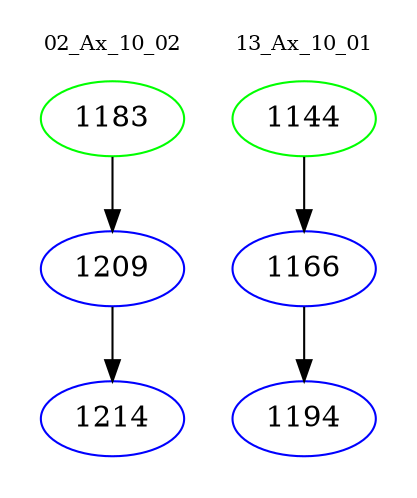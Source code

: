 digraph{
subgraph cluster_0 {
color = white
label = "02_Ax_10_02";
fontsize=10;
T0_1183 [label="1183", color="green"]
T0_1183 -> T0_1209 [color="black"]
T0_1209 [label="1209", color="blue"]
T0_1209 -> T0_1214 [color="black"]
T0_1214 [label="1214", color="blue"]
}
subgraph cluster_1 {
color = white
label = "13_Ax_10_01";
fontsize=10;
T1_1144 [label="1144", color="green"]
T1_1144 -> T1_1166 [color="black"]
T1_1166 [label="1166", color="blue"]
T1_1166 -> T1_1194 [color="black"]
T1_1194 [label="1194", color="blue"]
}
}
